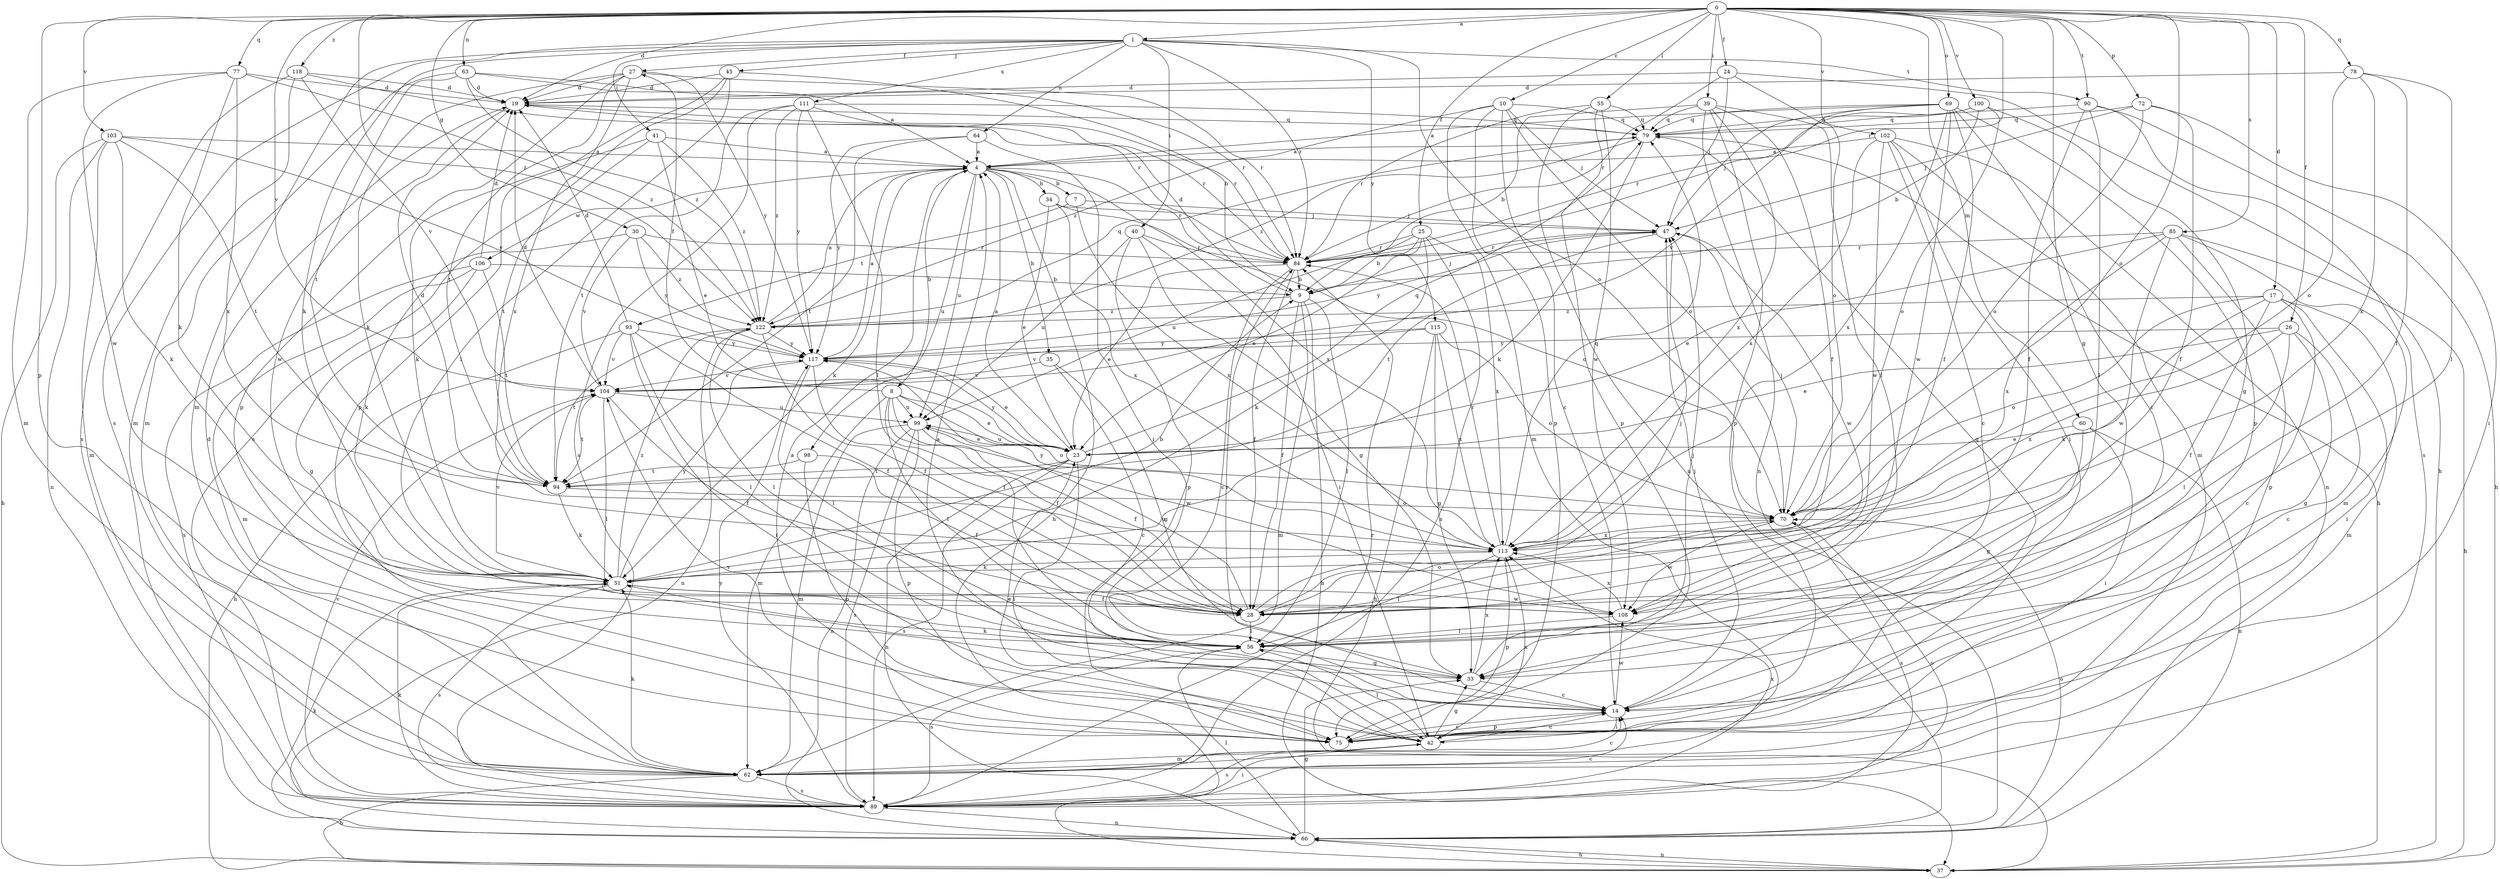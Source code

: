 strict digraph  {
0;
1;
4;
7;
8;
9;
10;
14;
17;
19;
23;
24;
25;
26;
27;
28;
30;
33;
34;
35;
37;
39;
40;
41;
42;
45;
47;
51;
55;
56;
60;
62;
63;
64;
66;
69;
70;
72;
75;
77;
78;
79;
84;
85;
89;
90;
93;
94;
98;
99;
100;
102;
103;
104;
106;
108;
111;
113;
115;
117;
118;
122;
0 -> 1  [label=a];
0 -> 10  [label=c];
0 -> 17  [label=d];
0 -> 19  [label=d];
0 -> 24  [label=f];
0 -> 25  [label=f];
0 -> 26  [label=f];
0 -> 30  [label=g];
0 -> 33  [label=g];
0 -> 39  [label=i];
0 -> 55  [label=l];
0 -> 60  [label=m];
0 -> 63  [label=n];
0 -> 69  [label=o];
0 -> 70  [label=o];
0 -> 72  [label=p];
0 -> 75  [label=p];
0 -> 77  [label=q];
0 -> 78  [label=q];
0 -> 84  [label=r];
0 -> 85  [label=s];
0 -> 90  [label=t];
0 -> 100  [label=v];
0 -> 102  [label=v];
0 -> 103  [label=v];
0 -> 104  [label=v];
0 -> 118  [label=z];
0 -> 122  [label=z];
1 -> 27  [label=f];
1 -> 40  [label=i];
1 -> 41  [label=i];
1 -> 45  [label=j];
1 -> 51  [label=k];
1 -> 62  [label=m];
1 -> 64  [label=n];
1 -> 70  [label=o];
1 -> 84  [label=r];
1 -> 89  [label=s];
1 -> 90  [label=t];
1 -> 111  [label=x];
1 -> 115  [label=y];
4 -> 7  [label=b];
4 -> 8  [label=b];
4 -> 34  [label=h];
4 -> 35  [label=h];
4 -> 37  [label=h];
4 -> 51  [label=k];
4 -> 84  [label=r];
4 -> 98  [label=u];
4 -> 99  [label=u];
4 -> 106  [label=w];
4 -> 113  [label=x];
7 -> 47  [label=j];
7 -> 93  [label=t];
7 -> 113  [label=x];
8 -> 23  [label=e];
8 -> 27  [label=f];
8 -> 28  [label=f];
8 -> 56  [label=l];
8 -> 62  [label=m];
8 -> 70  [label=o];
8 -> 99  [label=u];
8 -> 108  [label=w];
9 -> 19  [label=d];
9 -> 28  [label=f];
9 -> 37  [label=h];
9 -> 47  [label=j];
9 -> 56  [label=l];
9 -> 62  [label=m];
9 -> 122  [label=z];
10 -> 14  [label=c];
10 -> 47  [label=j];
10 -> 62  [label=m];
10 -> 70  [label=o];
10 -> 75  [label=p];
10 -> 79  [label=q];
10 -> 122  [label=z];
14 -> 4  [label=a];
14 -> 42  [label=i];
14 -> 47  [label=j];
14 -> 75  [label=p];
14 -> 84  [label=r];
14 -> 108  [label=w];
17 -> 14  [label=c];
17 -> 28  [label=f];
17 -> 42  [label=i];
17 -> 51  [label=k];
17 -> 62  [label=m];
17 -> 70  [label=o];
17 -> 122  [label=z];
19 -> 79  [label=q];
19 -> 84  [label=r];
19 -> 108  [label=w];
23 -> 4  [label=a];
23 -> 42  [label=i];
23 -> 66  [label=n];
23 -> 79  [label=q];
23 -> 89  [label=s];
23 -> 94  [label=t];
23 -> 99  [label=u];
23 -> 117  [label=y];
24 -> 19  [label=d];
24 -> 37  [label=h];
24 -> 47  [label=j];
24 -> 70  [label=o];
24 -> 84  [label=r];
25 -> 9  [label=b];
25 -> 23  [label=e];
25 -> 51  [label=k];
25 -> 84  [label=r];
25 -> 89  [label=s];
25 -> 99  [label=u];
25 -> 113  [label=x];
26 -> 14  [label=c];
26 -> 23  [label=e];
26 -> 33  [label=g];
26 -> 56  [label=l];
26 -> 113  [label=x];
26 -> 117  [label=y];
27 -> 19  [label=d];
27 -> 51  [label=k];
27 -> 75  [label=p];
27 -> 84  [label=r];
27 -> 94  [label=t];
27 -> 113  [label=x];
27 -> 117  [label=y];
28 -> 47  [label=j];
28 -> 56  [label=l];
28 -> 70  [label=o];
28 -> 99  [label=u];
30 -> 51  [label=k];
30 -> 84  [label=r];
30 -> 104  [label=v];
30 -> 117  [label=y];
30 -> 122  [label=z];
33 -> 14  [label=c];
33 -> 47  [label=j];
33 -> 51  [label=k];
33 -> 113  [label=x];
34 -> 23  [label=e];
34 -> 47  [label=j];
34 -> 70  [label=o];
34 -> 113  [label=x];
35 -> 14  [label=c];
35 -> 33  [label=g];
35 -> 104  [label=v];
37 -> 66  [label=n];
39 -> 9  [label=b];
39 -> 28  [label=f];
39 -> 56  [label=l];
39 -> 66  [label=n];
39 -> 75  [label=p];
39 -> 79  [label=q];
39 -> 113  [label=x];
40 -> 33  [label=g];
40 -> 42  [label=i];
40 -> 75  [label=p];
40 -> 84  [label=r];
40 -> 99  [label=u];
41 -> 4  [label=a];
41 -> 23  [label=e];
41 -> 51  [label=k];
41 -> 94  [label=t];
41 -> 122  [label=z];
42 -> 14  [label=c];
42 -> 23  [label=e];
42 -> 33  [label=g];
42 -> 56  [label=l];
42 -> 62  [label=m];
42 -> 79  [label=q];
42 -> 89  [label=s];
42 -> 104  [label=v];
42 -> 113  [label=x];
45 -> 9  [label=b];
45 -> 19  [label=d];
45 -> 56  [label=l];
45 -> 75  [label=p];
45 -> 89  [label=s];
47 -> 84  [label=r];
47 -> 94  [label=t];
47 -> 108  [label=w];
47 -> 117  [label=y];
51 -> 9  [label=b];
51 -> 28  [label=f];
51 -> 89  [label=s];
51 -> 104  [label=v];
51 -> 108  [label=w];
51 -> 117  [label=y];
51 -> 122  [label=z];
55 -> 66  [label=n];
55 -> 75  [label=p];
55 -> 79  [label=q];
55 -> 84  [label=r];
55 -> 108  [label=w];
56 -> 33  [label=g];
56 -> 89  [label=s];
60 -> 23  [label=e];
60 -> 33  [label=g];
60 -> 42  [label=i];
60 -> 66  [label=n];
62 -> 14  [label=c];
62 -> 19  [label=d];
62 -> 37  [label=h];
62 -> 51  [label=k];
62 -> 89  [label=s];
63 -> 4  [label=a];
63 -> 19  [label=d];
63 -> 62  [label=m];
63 -> 84  [label=r];
63 -> 94  [label=t];
63 -> 122  [label=z];
64 -> 4  [label=a];
64 -> 42  [label=i];
64 -> 94  [label=t];
64 -> 117  [label=y];
66 -> 33  [label=g];
66 -> 37  [label=h];
66 -> 51  [label=k];
66 -> 56  [label=l];
66 -> 70  [label=o];
69 -> 4  [label=a];
69 -> 14  [label=c];
69 -> 28  [label=f];
69 -> 47  [label=j];
69 -> 75  [label=p];
69 -> 79  [label=q];
69 -> 104  [label=v];
69 -> 108  [label=w];
69 -> 113  [label=x];
70 -> 47  [label=j];
70 -> 89  [label=s];
70 -> 108  [label=w];
70 -> 113  [label=x];
72 -> 28  [label=f];
72 -> 42  [label=i];
72 -> 47  [label=j];
72 -> 70  [label=o];
72 -> 79  [label=q];
75 -> 4  [label=a];
75 -> 14  [label=c];
77 -> 19  [label=d];
77 -> 51  [label=k];
77 -> 62  [label=m];
77 -> 108  [label=w];
77 -> 113  [label=x];
77 -> 122  [label=z];
78 -> 19  [label=d];
78 -> 28  [label=f];
78 -> 56  [label=l];
78 -> 70  [label=o];
78 -> 113  [label=x];
79 -> 4  [label=a];
79 -> 37  [label=h];
79 -> 51  [label=k];
79 -> 122  [label=z];
84 -> 9  [label=b];
84 -> 14  [label=c];
84 -> 23  [label=e];
84 -> 28  [label=f];
85 -> 23  [label=e];
85 -> 37  [label=h];
85 -> 62  [label=m];
85 -> 75  [label=p];
85 -> 84  [label=r];
85 -> 108  [label=w];
85 -> 113  [label=x];
89 -> 14  [label=c];
89 -> 42  [label=i];
89 -> 51  [label=k];
89 -> 66  [label=n];
89 -> 70  [label=o];
89 -> 84  [label=r];
89 -> 104  [label=v];
89 -> 113  [label=x];
89 -> 117  [label=y];
90 -> 28  [label=f];
90 -> 37  [label=h];
90 -> 56  [label=l];
90 -> 79  [label=q];
90 -> 89  [label=s];
93 -> 19  [label=d];
93 -> 28  [label=f];
93 -> 37  [label=h];
93 -> 42  [label=i];
93 -> 56  [label=l];
93 -> 104  [label=v];
93 -> 117  [label=y];
94 -> 19  [label=d];
94 -> 51  [label=k];
94 -> 70  [label=o];
98 -> 28  [label=f];
98 -> 75  [label=p];
98 -> 94  [label=t];
99 -> 23  [label=e];
99 -> 28  [label=f];
99 -> 62  [label=m];
99 -> 66  [label=n];
99 -> 75  [label=p];
99 -> 89  [label=s];
100 -> 9  [label=b];
100 -> 33  [label=g];
100 -> 70  [label=o];
100 -> 79  [label=q];
100 -> 84  [label=r];
102 -> 4  [label=a];
102 -> 14  [label=c];
102 -> 42  [label=i];
102 -> 62  [label=m];
102 -> 66  [label=n];
102 -> 108  [label=w];
102 -> 113  [label=x];
103 -> 4  [label=a];
103 -> 37  [label=h];
103 -> 51  [label=k];
103 -> 62  [label=m];
103 -> 66  [label=n];
103 -> 94  [label=t];
103 -> 117  [label=y];
104 -> 19  [label=d];
104 -> 28  [label=f];
104 -> 56  [label=l];
104 -> 94  [label=t];
104 -> 99  [label=u];
106 -> 9  [label=b];
106 -> 19  [label=d];
106 -> 33  [label=g];
106 -> 62  [label=m];
106 -> 89  [label=s];
106 -> 94  [label=t];
108 -> 56  [label=l];
108 -> 113  [label=x];
111 -> 56  [label=l];
111 -> 79  [label=q];
111 -> 84  [label=r];
111 -> 89  [label=s];
111 -> 94  [label=t];
111 -> 117  [label=y];
111 -> 122  [label=z];
113 -> 51  [label=k];
113 -> 56  [label=l];
113 -> 75  [label=p];
113 -> 79  [label=q];
113 -> 84  [label=r];
113 -> 117  [label=y];
115 -> 33  [label=g];
115 -> 37  [label=h];
115 -> 70  [label=o];
115 -> 104  [label=v];
115 -> 113  [label=x];
115 -> 117  [label=y];
117 -> 4  [label=a];
117 -> 23  [label=e];
117 -> 28  [label=f];
117 -> 56  [label=l];
117 -> 104  [label=v];
118 -> 19  [label=d];
118 -> 62  [label=m];
118 -> 84  [label=r];
118 -> 89  [label=s];
118 -> 104  [label=v];
122 -> 4  [label=a];
122 -> 28  [label=f];
122 -> 56  [label=l];
122 -> 66  [label=n];
122 -> 79  [label=q];
122 -> 94  [label=t];
122 -> 117  [label=y];
}
